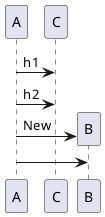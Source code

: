 {
  "sha1": "qz0376wqgwd1duxgv341xkotw15kzrq",
  "insertion": {
    "when": "2024-06-04T17:28:43.124Z",
    "user": "plantuml@gmail.com"
  }
}
@startuml
participant A
participant C
A->C : h1
A->C : h2
create B
A -> B : New
A -> B
@enduml
